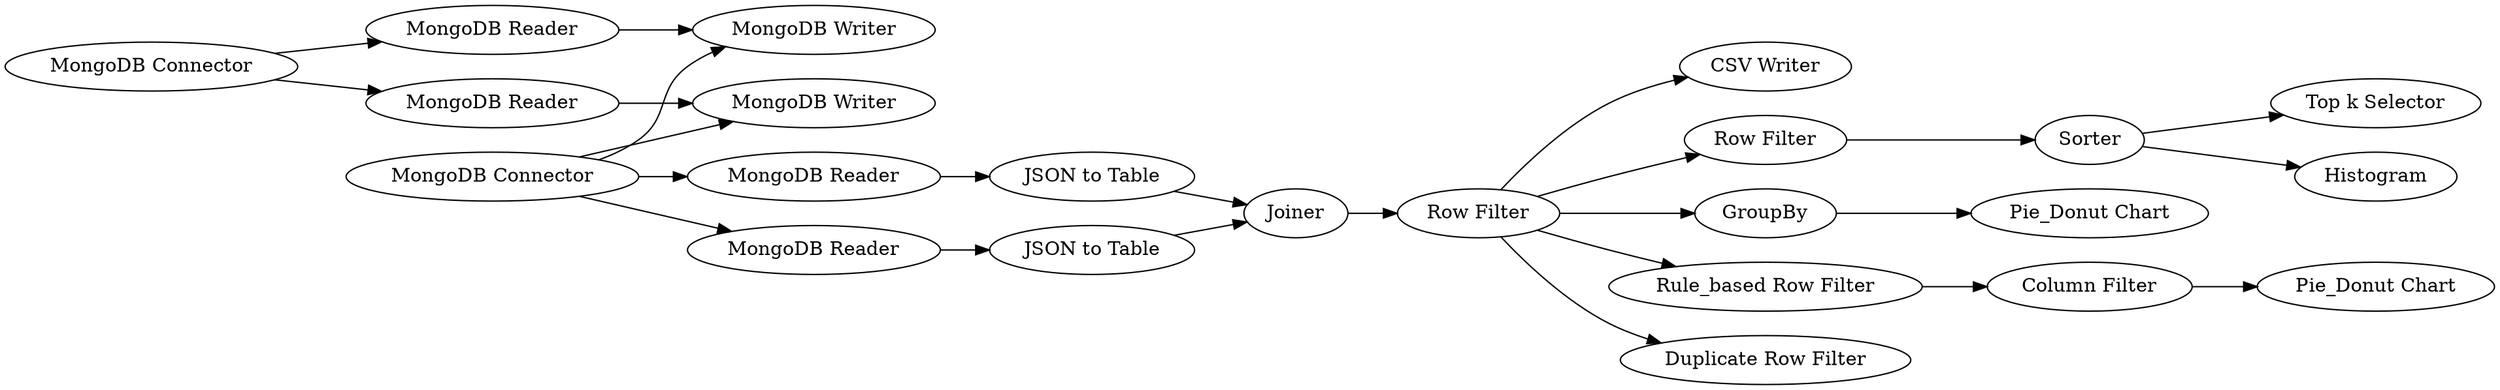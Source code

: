 digraph {
	1 [label="MongoDB Connector"]
	2 [label="MongoDB Reader"]
	3 [label="MongoDB Reader"]
	4 [label="MongoDB Writer"]
	5 [label="MongoDB Connector"]
	6 [label="MongoDB Writer"]
	7 [label="JSON to Table"]
	8 [label="MongoDB Reader"]
	9 [label="MongoDB Reader"]
	10 [label="JSON to Table"]
	11 [label=Joiner]
	12 [label="Row Filter"]
	13 [label="CSV Writer"]
	27 [label="Pie_Donut Chart"]
	28 [label=Sorter]
	29 [label="Row Filter"]
	31 [label=GroupBy]
	32 [label=Histogram]
	33 [label="Top k Selector"]
	34 [label="Rule_based Row Filter"]
	35 [label="Duplicate Row Filter"]
	36 [label="Column Filter"]
	43 [label="Pie_Donut Chart"]
	1 -> 3
	1 -> 2
	2 -> 4
	3 -> 6
	5 -> 4
	5 -> 6
	5 -> 9
	5 -> 8
	7 -> 11
	8 -> 7
	9 -> 10
	10 -> 11
	11 -> 12
	12 -> 13
	12 -> 34
	12 -> 35
	12 -> 29
	12 -> 31
	28 -> 32
	28 -> 33
	29 -> 28
	31 -> 27
	34 -> 36
	36 -> 43
	rankdir=LR
}
